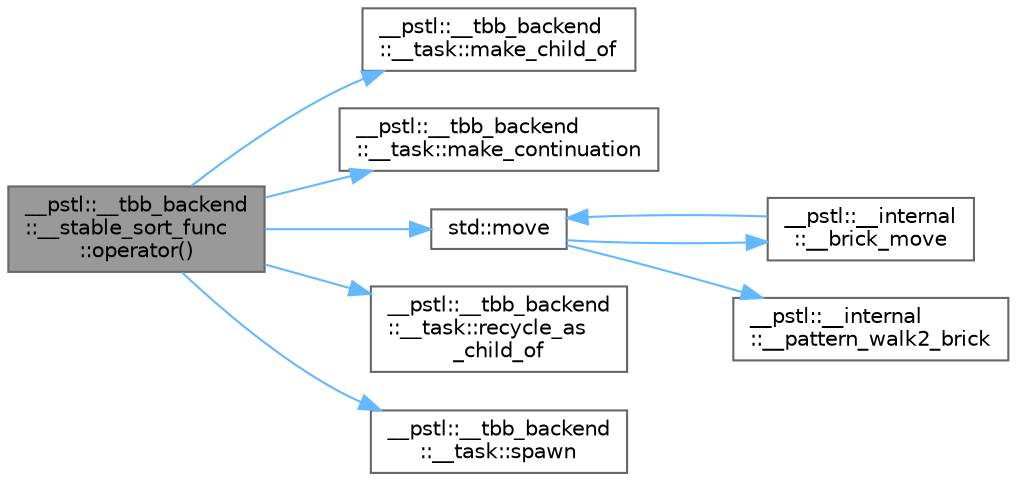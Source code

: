 digraph "__pstl::__tbb_backend::__stable_sort_func::operator()"
{
 // LATEX_PDF_SIZE
  bgcolor="transparent";
  edge [fontname=Helvetica,fontsize=10,labelfontname=Helvetica,labelfontsize=10];
  node [fontname=Helvetica,fontsize=10,shape=box,height=0.2,width=0.4];
  rankdir="LR";
  Node1 [id="Node000001",label="__pstl::__tbb_backend\l::__stable_sort_func\l::operator()",height=0.2,width=0.4,color="gray40", fillcolor="grey60", style="filled", fontcolor="black",tooltip=" "];
  Node1 -> Node2 [id="edge1_Node000001_Node000002",color="steelblue1",style="solid",tooltip=" "];
  Node2 [id="Node000002",label="__pstl::__tbb_backend\l::__task::make_child_of",height=0.2,width=0.4,color="grey40", fillcolor="white", style="filled",URL="$class____pstl_1_1____tbb__backend_1_1____task.html#a2c2c50a71e43ce8cc8d1454abbfea4e5",tooltip=" "];
  Node1 -> Node3 [id="edge2_Node000001_Node000003",color="steelblue1",style="solid",tooltip=" "];
  Node3 [id="Node000003",label="__pstl::__tbb_backend\l::__task::make_continuation",height=0.2,width=0.4,color="grey40", fillcolor="white", style="filled",URL="$class____pstl_1_1____tbb__backend_1_1____task.html#adcb063a69a17d5f5d98ac09ebed8e0c0",tooltip=" "];
  Node1 -> Node4 [id="edge3_Node000001_Node000004",color="steelblue1",style="solid",tooltip=" "];
  Node4 [id="Node000004",label="std::move",height=0.2,width=0.4,color="grey40", fillcolor="white", style="filled",URL="$namespacestd.html#ac7095819f6a8da64d69b1ee3029c52be",tooltip=" "];
  Node4 -> Node5 [id="edge4_Node000004_Node000005",color="steelblue1",style="solid",tooltip=" "];
  Node5 [id="Node000005",label="__pstl::__internal\l::__brick_move",height=0.2,width=0.4,color="grey40", fillcolor="white", style="filled",URL="$namespace____pstl_1_1____internal.html#a6d4b0add6bd0d4764ea4e41cde92d975",tooltip=" "];
  Node5 -> Node4 [id="edge5_Node000005_Node000004",color="steelblue1",style="solid",tooltip=" "];
  Node4 -> Node6 [id="edge6_Node000004_Node000006",color="steelblue1",style="solid",tooltip=" "];
  Node6 [id="Node000006",label="__pstl::__internal\l::__pattern_walk2_brick",height=0.2,width=0.4,color="grey40", fillcolor="white", style="filled",URL="$namespace____pstl_1_1____internal.html#a28e6956cf2cd3d8cfe4949d41a700cc5",tooltip=" "];
  Node1 -> Node7 [id="edge7_Node000001_Node000007",color="steelblue1",style="solid",tooltip=" "];
  Node7 [id="Node000007",label="__pstl::__tbb_backend\l::__task::recycle_as\l_child_of",height=0.2,width=0.4,color="grey40", fillcolor="white", style="filled",URL="$class____pstl_1_1____tbb__backend_1_1____task.html#a0bc9e779be42b8bdfa70b53f7715d618",tooltip=" "];
  Node1 -> Node8 [id="edge8_Node000001_Node000008",color="steelblue1",style="solid",tooltip=" "];
  Node8 [id="Node000008",label="__pstl::__tbb_backend\l::__task::spawn",height=0.2,width=0.4,color="grey40", fillcolor="white", style="filled",URL="$class____pstl_1_1____tbb__backend_1_1____task.html#a461df97d741617cd512582b410ad486a",tooltip=" "];
}
